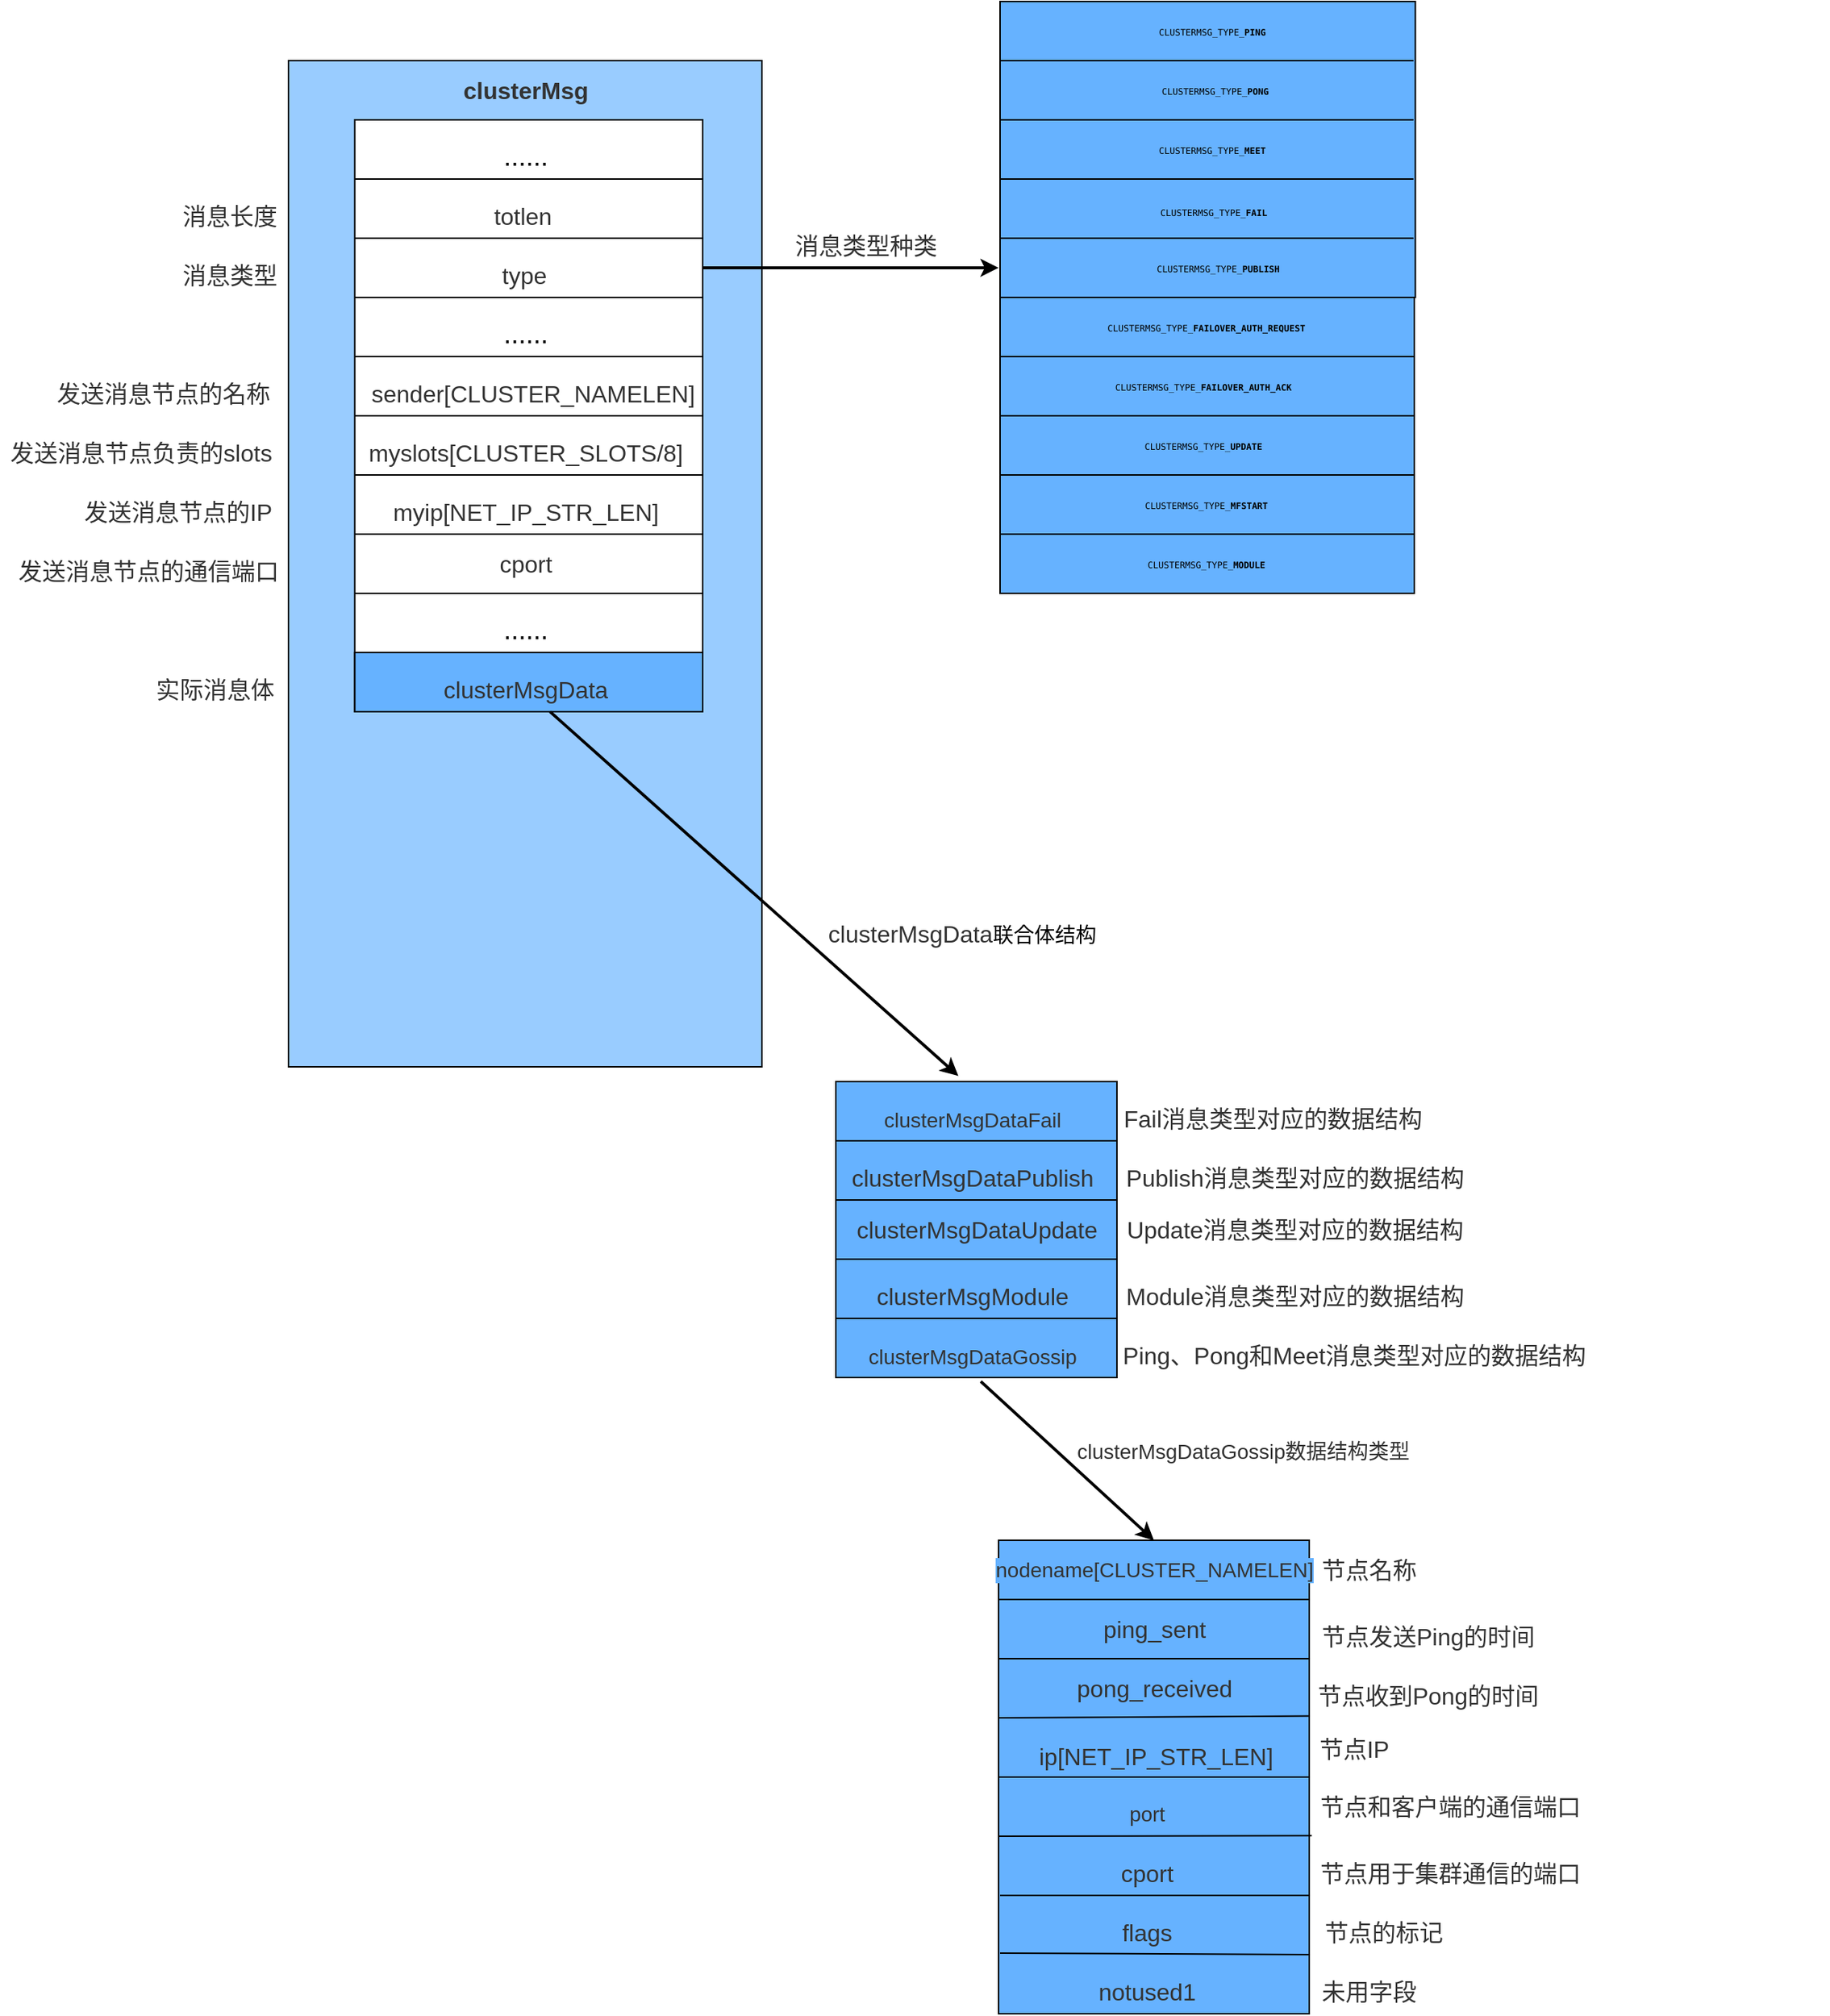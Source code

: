 <mxfile version="18.1.1" type="github">
  <diagram id="bmz4qM5Y3sQAAbuNU5tM" name="第 1 页">
    <mxGraphModel dx="1484" dy="907" grid="1" gridSize="10" guides="1" tooltips="1" connect="1" arrows="1" fold="1" page="1" pageScale="1" pageWidth="827" pageHeight="1169" math="0" shadow="0">
      <root>
        <mxCell id="0" />
        <mxCell id="1" parent="0" />
        <mxCell id="fH-QqKqAevxP8JKAihMR-78" value="" style="rounded=0;whiteSpace=wrap;html=1;labelBackgroundColor=#FFFFFF;fontSize=18;fontColor=none;fillColor=#66B2FF;" vertex="1" parent="1">
          <mxGeometry x="680" y="1040" width="210" height="320" as="geometry" />
        </mxCell>
        <mxCell id="fH-QqKqAevxP8JKAihMR-61" value="&lt;span style=&quot;color: rgb(51, 51, 51); font-family: &amp;quot;PingFang SC&amp;quot;, Avenir, Tahoma, Arial, &amp;quot;Lantinghei SC&amp;quot;, &amp;quot;Microsoft Yahei&amp;quot;, &amp;quot;Hiragino Sans GB&amp;quot;, &amp;quot;Microsoft Sans Serif&amp;quot;, &amp;quot;WenQuanYi Micro Hei&amp;quot;, Helvetica, sans-serif; font-size: 16px; text-align: start;&quot;&gt;消息长度&lt;/span&gt;" style="text;html=1;resizable=0;autosize=1;align=center;verticalAlign=middle;points=[];fillColor=none;strokeColor=none;rounded=0;labelBackgroundColor=#FFFFFF;fontSize=18;fontColor=none;" vertex="1" parent="1">
          <mxGeometry x="120" y="130" width="80" height="30" as="geometry" />
        </mxCell>
        <mxCell id="fH-QqKqAevxP8JKAihMR-62" value="&lt;span style=&quot;color: rgb(51, 51, 51); font-family: &amp;quot;PingFang SC&amp;quot;, Avenir, Tahoma, Arial, &amp;quot;Lantinghei SC&amp;quot;, &amp;quot;Microsoft Yahei&amp;quot;, &amp;quot;Hiragino Sans GB&amp;quot;, &amp;quot;Microsoft Sans Serif&amp;quot;, &amp;quot;WenQuanYi Micro Hei&amp;quot;, Helvetica, sans-serif; font-size: 16px; text-align: start;&quot;&gt;消息类型&lt;/span&gt;" style="text;html=1;resizable=0;autosize=1;align=center;verticalAlign=middle;points=[];fillColor=none;strokeColor=none;rounded=0;labelBackgroundColor=#FFFFFF;fontSize=18;fontColor=none;" vertex="1" parent="1">
          <mxGeometry x="120" y="170" width="80" height="30" as="geometry" />
        </mxCell>
        <mxCell id="fH-QqKqAevxP8JKAihMR-63" value="&lt;span style=&quot;color: rgb(51, 51, 51); font-family: &amp;quot;PingFang SC&amp;quot;, Avenir, Tahoma, Arial, &amp;quot;Lantinghei SC&amp;quot;, &amp;quot;Microsoft Yahei&amp;quot;, &amp;quot;Hiragino Sans GB&amp;quot;, &amp;quot;Microsoft Sans Serif&amp;quot;, &amp;quot;WenQuanYi Micro Hei&amp;quot;, Helvetica, sans-serif; font-size: 16px; text-align: start;&quot;&gt;发送消息节点的名称&lt;/span&gt;" style="text;html=1;resizable=0;autosize=1;align=center;verticalAlign=middle;points=[];fillColor=none;strokeColor=none;rounded=0;labelBackgroundColor=#FFFFFF;fontSize=18;fontColor=none;" vertex="1" parent="1">
          <mxGeometry x="35" y="250" width="160" height="30" as="geometry" />
        </mxCell>
        <mxCell id="fH-QqKqAevxP8JKAihMR-64" value="&lt;span style=&quot;color: rgb(51, 51, 51); font-family: &amp;quot;PingFang SC&amp;quot;, Avenir, Tahoma, Arial, &amp;quot;Lantinghei SC&amp;quot;, &amp;quot;Microsoft Yahei&amp;quot;, &amp;quot;Hiragino Sans GB&amp;quot;, &amp;quot;Microsoft Sans Serif&amp;quot;, &amp;quot;WenQuanYi Micro Hei&amp;quot;, Helvetica, sans-serif; font-size: 16px; text-align: start;&quot;&gt;发送消息节点负责的slots&lt;/span&gt;" style="text;html=1;resizable=0;autosize=1;align=center;verticalAlign=middle;points=[];fillColor=none;strokeColor=none;rounded=0;labelBackgroundColor=#FFFFFF;fontSize=18;fontColor=none;" vertex="1" parent="1">
          <mxGeometry x="5" y="290" width="190" height="30" as="geometry" />
        </mxCell>
        <mxCell id="fH-QqKqAevxP8JKAihMR-65" value="&lt;span style=&quot;color: rgb(51, 51, 51); font-family: &amp;quot;PingFang SC&amp;quot;, Avenir, Tahoma, Arial, &amp;quot;Lantinghei SC&amp;quot;, &amp;quot;Microsoft Yahei&amp;quot;, &amp;quot;Hiragino Sans GB&amp;quot;, &amp;quot;Microsoft Sans Serif&amp;quot;, &amp;quot;WenQuanYi Micro Hei&amp;quot;, Helvetica, sans-serif; font-size: 16px; text-align: start;&quot;&gt;发送消息节点的IP&lt;/span&gt;" style="text;html=1;resizable=0;autosize=1;align=center;verticalAlign=middle;points=[];fillColor=none;strokeColor=none;rounded=0;labelBackgroundColor=#FFFFFF;fontSize=18;fontColor=none;" vertex="1" parent="1">
          <mxGeometry x="55" y="330" width="140" height="30" as="geometry" />
        </mxCell>
        <mxCell id="fH-QqKqAevxP8JKAihMR-66" value="&lt;span style=&quot;color: rgb(51, 51, 51); font-family: &amp;quot;PingFang SC&amp;quot;, Avenir, Tahoma, Arial, &amp;quot;Lantinghei SC&amp;quot;, &amp;quot;Microsoft Yahei&amp;quot;, &amp;quot;Hiragino Sans GB&amp;quot;, &amp;quot;Microsoft Sans Serif&amp;quot;, &amp;quot;WenQuanYi Micro Hei&amp;quot;, Helvetica, sans-serif; font-size: 16px; text-align: start;&quot;&gt;发送消息节点的通信端口&lt;/span&gt;" style="text;html=1;resizable=0;autosize=1;align=center;verticalAlign=middle;points=[];fillColor=none;strokeColor=none;rounded=0;labelBackgroundColor=#FFFFFF;fontSize=18;fontColor=none;" vertex="1" parent="1">
          <mxGeometry x="10" y="370" width="190" height="30" as="geometry" />
        </mxCell>
        <mxCell id="fH-QqKqAevxP8JKAihMR-67" value="&lt;span style=&quot;color: rgb(51, 51, 51); font-family: &amp;quot;PingFang SC&amp;quot;, Avenir, Tahoma, Arial, &amp;quot;Lantinghei SC&amp;quot;, &amp;quot;Microsoft Yahei&amp;quot;, &amp;quot;Hiragino Sans GB&amp;quot;, &amp;quot;Microsoft Sans Serif&amp;quot;, &amp;quot;WenQuanYi Micro Hei&amp;quot;, Helvetica, sans-serif; font-size: 16px; text-align: start;&quot;&gt;实际消息体&lt;/span&gt;" style="text;html=1;resizable=0;autosize=1;align=center;verticalAlign=middle;points=[];fillColor=none;strokeColor=none;rounded=0;labelBackgroundColor=#FFFFFF;fontSize=18;fontColor=none;" vertex="1" parent="1">
          <mxGeometry x="100" y="450" width="100" height="30" as="geometry" />
        </mxCell>
        <mxCell id="fH-QqKqAevxP8JKAihMR-69" value="&lt;span style=&quot;color: rgb(51, 51, 51); font-family: &amp;quot;PingFang SC&amp;quot;, Avenir, Tahoma, Arial, &amp;quot;Lantinghei SC&amp;quot;, &amp;quot;Microsoft Yahei&amp;quot;, &amp;quot;Hiragino Sans GB&amp;quot;, &amp;quot;Microsoft Sans Serif&amp;quot;, &amp;quot;WenQuanYi Micro Hei&amp;quot;, Helvetica, sans-serif; font-size: 16px; text-align: start;&quot;&gt;Ping、Pong和Meet消息类型对应的数据结构&lt;/span&gt;" style="text;html=1;resizable=0;autosize=1;align=center;verticalAlign=middle;points=[];fillColor=none;strokeColor=none;rounded=0;labelBackgroundColor=#FFFFFF;fontSize=18;fontColor=none;" vertex="1" parent="1">
          <mxGeometry x="760" y="900" width="320" height="30" as="geometry" />
        </mxCell>
        <mxCell id="fH-QqKqAevxP8JKAihMR-70" value="&lt;span style=&quot;color: rgb(51, 51, 51); font-family: &amp;quot;PingFang SC&amp;quot;, Avenir, Tahoma, Arial, &amp;quot;Lantinghei SC&amp;quot;, &amp;quot;Microsoft Yahei&amp;quot;, &amp;quot;Hiragino Sans GB&amp;quot;, &amp;quot;Microsoft Sans Serif&amp;quot;, &amp;quot;WenQuanYi Micro Hei&amp;quot;, Helvetica, sans-serif; font-size: 16px; text-align: start;&quot;&gt;Fail消息类型对应的数据结构&lt;/span&gt;" style="text;html=1;resizable=0;autosize=1;align=center;verticalAlign=middle;points=[];fillColor=none;strokeColor=none;rounded=0;labelBackgroundColor=#FFFFFF;fontSize=18;fontColor=none;" vertex="1" parent="1">
          <mxGeometry x="760" y="740" width="210" height="30" as="geometry" />
        </mxCell>
        <mxCell id="fH-QqKqAevxP8JKAihMR-71" value="&lt;span style=&quot;color: rgb(51, 51, 51); font-family: &amp;quot;PingFang SC&amp;quot;, Avenir, Tahoma, Arial, &amp;quot;Lantinghei SC&amp;quot;, &amp;quot;Microsoft Yahei&amp;quot;, &amp;quot;Hiragino Sans GB&amp;quot;, &amp;quot;Microsoft Sans Serif&amp;quot;, &amp;quot;WenQuanYi Micro Hei&amp;quot;, Helvetica, sans-serif; font-size: 16px; text-align: start;&quot;&gt;Publish消息类型对应的数据结构&lt;/span&gt;" style="text;html=1;resizable=0;autosize=1;align=center;verticalAlign=middle;points=[];fillColor=none;strokeColor=none;rounded=0;labelBackgroundColor=#FFFFFF;fontSize=18;fontColor=none;" vertex="1" parent="1">
          <mxGeometry x="760" y="780" width="240" height="30" as="geometry" />
        </mxCell>
        <mxCell id="fH-QqKqAevxP8JKAihMR-72" value="&lt;span style=&quot;color: rgb(51, 51, 51); font-family: &amp;quot;PingFang SC&amp;quot;, Avenir, Tahoma, Arial, &amp;quot;Lantinghei SC&amp;quot;, &amp;quot;Microsoft Yahei&amp;quot;, &amp;quot;Hiragino Sans GB&amp;quot;, &amp;quot;Microsoft Sans Serif&amp;quot;, &amp;quot;WenQuanYi Micro Hei&amp;quot;, Helvetica, sans-serif; font-size: 16px; text-align: start;&quot;&gt;Update消息类型对应的数据结构&lt;/span&gt;" style="text;html=1;resizable=0;autosize=1;align=center;verticalAlign=middle;points=[];fillColor=none;strokeColor=none;rounded=0;labelBackgroundColor=#FFFFFF;fontSize=18;fontColor=none;" vertex="1" parent="1">
          <mxGeometry x="760" y="815" width="240" height="30" as="geometry" />
        </mxCell>
        <mxCell id="fH-QqKqAevxP8JKAihMR-73" value="&lt;span style=&quot;color: rgb(51, 51, 51); font-family: &amp;quot;PingFang SC&amp;quot;, Avenir, Tahoma, Arial, &amp;quot;Lantinghei SC&amp;quot;, &amp;quot;Microsoft Yahei&amp;quot;, &amp;quot;Hiragino Sans GB&amp;quot;, &amp;quot;Microsoft Sans Serif&amp;quot;, &amp;quot;WenQuanYi Micro Hei&amp;quot;, Helvetica, sans-serif; font-size: 16px; text-align: start;&quot;&gt;Module消息类型对应的数据结构&lt;/span&gt;" style="text;html=1;resizable=0;autosize=1;align=center;verticalAlign=middle;points=[];fillColor=none;strokeColor=none;rounded=0;labelBackgroundColor=#FFFFFF;fontSize=18;fontColor=none;" vertex="1" parent="1">
          <mxGeometry x="760" y="860" width="240" height="30" as="geometry" />
        </mxCell>
        <mxCell id="fH-QqKqAevxP8JKAihMR-18" value="" style="group" vertex="1" connectable="0" parent="1">
          <mxGeometry x="200" y="40" width="550" height="680" as="geometry" />
        </mxCell>
        <mxCell id="fH-QqKqAevxP8JKAihMR-1" value="" style="rounded=0;whiteSpace=wrap;html=1;fillColor=#99CCFF;" vertex="1" parent="fH-QqKqAevxP8JKAihMR-18">
          <mxGeometry width="320" height="680" as="geometry" />
        </mxCell>
        <mxCell id="fH-QqKqAevxP8JKAihMR-4" value="" style="rounded=0;whiteSpace=wrap;html=1;labelBackgroundColor=#99CCFF;fillColor=#FFFFFF;" vertex="1" parent="fH-QqKqAevxP8JKAihMR-18">
          <mxGeometry x="44.8" y="40" width="235.2" height="400" as="geometry" />
        </mxCell>
        <mxCell id="fH-QqKqAevxP8JKAihMR-7" value="" style="endArrow=none;html=1;rounded=0;exitX=0;exitY=0.25;exitDx=0;exitDy=0;" edge="1" parent="fH-QqKqAevxP8JKAihMR-18">
          <mxGeometry width="50" height="50" relative="1" as="geometry">
            <mxPoint x="44.8" y="120" as="sourcePoint" />
            <mxPoint x="280" y="120" as="targetPoint" />
          </mxGeometry>
        </mxCell>
        <mxCell id="fH-QqKqAevxP8JKAihMR-2" value="&lt;span style=&quot;color: rgb(51, 51, 51); font-family: &amp;quot;PingFang SC&amp;quot;, Avenir, Tahoma, Arial, &amp;quot;Lantinghei SC&amp;quot;, &amp;quot;Microsoft Yahei&amp;quot;, &amp;quot;Hiragino Sans GB&amp;quot;, &amp;quot;Microsoft Sans Serif&amp;quot;, &amp;quot;WenQuanYi Micro Hei&amp;quot;, Helvetica, sans-serif; font-size: 16px; text-align: start; background-color: rgb(153, 204, 255);&quot;&gt;&lt;b style=&quot;&quot;&gt;clusterMsg&lt;/b&gt;&lt;/span&gt;" style="text;html=1;resizable=0;autosize=1;align=center;verticalAlign=middle;points=[];fillColor=none;strokeColor=none;rounded=0;" vertex="1" parent="fH-QqKqAevxP8JKAihMR-18">
          <mxGeometry x="110" y="10" width="100" height="20" as="geometry" />
        </mxCell>
        <mxCell id="fH-QqKqAevxP8JKAihMR-36" value="" style="rounded=0;whiteSpace=wrap;html=1;labelBackgroundColor=#FFFFFF;fontSize=18;fontColor=none;fillColor=#66B2FF;" vertex="1" parent="fH-QqKqAevxP8JKAihMR-18">
          <mxGeometry x="44.8" y="400" width="235.2" height="40" as="geometry" />
        </mxCell>
        <mxCell id="fH-QqKqAevxP8JKAihMR-116" value="" style="group" vertex="1" connectable="0" parent="fH-QqKqAevxP8JKAihMR-18">
          <mxGeometry x="54.8" y="50" width="220" height="390" as="geometry" />
        </mxCell>
        <mxCell id="fH-QqKqAevxP8JKAihMR-16" value="&lt;span style=&quot;color: rgb(51, 51, 51); font-family: &amp;quot;PingFang SC&amp;quot;, Avenir, Tahoma, Arial, &amp;quot;Lantinghei SC&amp;quot;, &amp;quot;Microsoft Yahei&amp;quot;, &amp;quot;Hiragino Sans GB&amp;quot;, &amp;quot;Microsoft Sans Serif&amp;quot;, &amp;quot;WenQuanYi Micro Hei&amp;quot;, Helvetica, sans-serif; font-size: 16px; text-align: start;&quot;&gt;sender[CLUSTER_NAMELEN]&lt;/span&gt;" style="text;html=1;resizable=0;autosize=1;align=center;verticalAlign=middle;points=[];fillColor=none;strokeColor=none;rounded=0;labelBackgroundColor=#FFFFFF;fontSize=18;fontColor=none;" vertex="1" parent="fH-QqKqAevxP8JKAihMR-116">
          <mxGeometry y="160" width="220" height="30" as="geometry" />
        </mxCell>
        <mxCell id="fH-QqKqAevxP8JKAihMR-27" value="&lt;span style=&quot;color: rgb(51, 51, 51); font-family: &amp;quot;PingFang SC&amp;quot;, Avenir, Tahoma, Arial, &amp;quot;Lantinghei SC&amp;quot;, &amp;quot;Microsoft Yahei&amp;quot;, &amp;quot;Hiragino Sans GB&amp;quot;, &amp;quot;Microsoft Sans Serif&amp;quot;, &amp;quot;WenQuanYi Micro Hei&amp;quot;, Helvetica, sans-serif; font-size: 16px; text-align: start;&quot;&gt;cport&lt;/span&gt;" style="text;html=1;resizable=0;autosize=1;align=center;verticalAlign=middle;points=[];fillColor=none;strokeColor=none;rounded=0;labelBackgroundColor=#FFFFFF;fontSize=18;fontColor=none;" vertex="1" parent="fH-QqKqAevxP8JKAihMR-116">
          <mxGeometry x="80.2" y="275" width="50" height="30" as="geometry" />
        </mxCell>
        <mxCell id="fH-QqKqAevxP8JKAihMR-13" value="......" style="text;html=1;resizable=0;autosize=1;align=center;verticalAlign=middle;points=[];fillColor=none;strokeColor=none;rounded=0;labelBackgroundColor=#FFFFFF;fontSize=18;fontColor=none;" vertex="1" parent="fH-QqKqAevxP8JKAihMR-116">
          <mxGeometry x="80.2" width="50" height="30" as="geometry" />
        </mxCell>
        <mxCell id="fH-QqKqAevxP8JKAihMR-26" value="&lt;span style=&quot;color: rgb(51, 51, 51); font-family: &amp;quot;PingFang SC&amp;quot;, Avenir, Tahoma, Arial, &amp;quot;Lantinghei SC&amp;quot;, &amp;quot;Microsoft Yahei&amp;quot;, &amp;quot;Hiragino Sans GB&amp;quot;, &amp;quot;Microsoft Sans Serif&amp;quot;, &amp;quot;WenQuanYi Micro Hei&amp;quot;, Helvetica, sans-serif; font-size: 16px; text-align: start;&quot;&gt;myip[NET_IP_STR_LEN]&lt;/span&gt;" style="text;html=1;resizable=0;autosize=1;align=center;verticalAlign=middle;points=[];fillColor=none;strokeColor=none;rounded=0;labelBackgroundColor=#FFFFFF;fontSize=18;fontColor=none;" vertex="1" parent="fH-QqKqAevxP8JKAihMR-116">
          <mxGeometry x="10.2" y="240" width="190" height="30" as="geometry" />
        </mxCell>
        <mxCell id="fH-QqKqAevxP8JKAihMR-37" value="&lt;span style=&quot;color: rgb(51, 51, 51); font-family: &amp;quot;PingFang SC&amp;quot;, Avenir, Tahoma, Arial, &amp;quot;Lantinghei SC&amp;quot;, &amp;quot;Microsoft Yahei&amp;quot;, &amp;quot;Hiragino Sans GB&amp;quot;, &amp;quot;Microsoft Sans Serif&amp;quot;, &amp;quot;WenQuanYi Micro Hei&amp;quot;, Helvetica, sans-serif; font-size: 16px; text-align: start;&quot;&gt;clusterMsgData&lt;/span&gt;" style="text;html=1;resizable=0;autosize=1;align=center;verticalAlign=middle;points=[];fillColor=none;strokeColor=none;rounded=0;labelBackgroundColor=#66B2FF;fontSize=18;fontColor=none;" vertex="1" parent="fH-QqKqAevxP8JKAihMR-116">
          <mxGeometry x="45.2" y="360" width="120" height="30" as="geometry" />
        </mxCell>
        <mxCell id="fH-QqKqAevxP8JKAihMR-121" value="&lt;span style=&quot;color: rgb(51, 51, 51); font-family: &amp;quot;PingFang SC&amp;quot;, Avenir, Tahoma, Arial, &amp;quot;Lantinghei SC&amp;quot;, &amp;quot;Microsoft Yahei&amp;quot;, &amp;quot;Hiragino Sans GB&amp;quot;, &amp;quot;Microsoft Sans Serif&amp;quot;, &amp;quot;WenQuanYi Micro Hei&amp;quot;, Helvetica, sans-serif; font-size: 16px; text-align: start;&quot;&gt;clusterMsgData&lt;/span&gt;联合体结构" style="text;html=1;resizable=0;autosize=1;align=center;verticalAlign=middle;points=[];fillColor=none;strokeColor=none;rounded=0;labelBackgroundColor=#FFFFFF;fontSize=14;fontColor=none;" vertex="1" parent="fH-QqKqAevxP8JKAihMR-18">
          <mxGeometry x="360" y="580" width="190" height="20" as="geometry" />
        </mxCell>
        <mxCell id="fH-QqKqAevxP8JKAihMR-153" value="" style="endArrow=classic;html=1;rounded=0;fontFamily=Helvetica;fontSize=6;fontColor=#000000;strokeWidth=2;exitX=1;exitY=0.25;exitDx=0;exitDy=0;" edge="1" parent="fH-QqKqAevxP8JKAihMR-18" source="fH-QqKqAevxP8JKAihMR-4">
          <mxGeometry width="50" height="50" relative="1" as="geometry">
            <mxPoint x="340" y="170" as="sourcePoint" />
            <mxPoint x="480" y="140" as="targetPoint" />
          </mxGeometry>
        </mxCell>
        <mxCell id="fH-QqKqAevxP8JKAihMR-154" value="&lt;span style=&quot;color: rgb(51, 51, 51); font-family: &amp;quot;PingFang SC&amp;quot;, Avenir, Tahoma, Arial, &amp;quot;Lantinghei SC&amp;quot;, &amp;quot;Microsoft Yahei&amp;quot;, &amp;quot;Hiragino Sans GB&amp;quot;, &amp;quot;Microsoft Sans Serif&amp;quot;, &amp;quot;WenQuanYi Micro Hei&amp;quot;, Helvetica, sans-serif; font-size: 16px; text-align: start;&quot;&gt;消息类型种类&lt;/span&gt;" style="text;html=1;resizable=0;autosize=1;align=center;verticalAlign=middle;points=[];fillColor=none;strokeColor=none;rounded=0;labelBackgroundColor=#FFFFFF;fontSize=18;fontColor=none;" vertex="1" parent="fH-QqKqAevxP8JKAihMR-18">
          <mxGeometry x="335" y="110" width="110" height="30" as="geometry" />
        </mxCell>
        <mxCell id="fH-QqKqAevxP8JKAihMR-14" value="&lt;span style=&quot;color: rgb(51, 51, 51); font-family: &amp;quot;PingFang SC&amp;quot;, Avenir, Tahoma, Arial, &amp;quot;Lantinghei SC&amp;quot;, &amp;quot;Microsoft Yahei&amp;quot;, &amp;quot;Hiragino Sans GB&amp;quot;, &amp;quot;Microsoft Sans Serif&amp;quot;, &amp;quot;WenQuanYi Micro Hei&amp;quot;, Helvetica, sans-serif; font-size: 16px; text-align: start;&quot;&gt;totlen&lt;/span&gt;" style="text;html=1;resizable=0;autosize=1;align=center;verticalAlign=middle;points=[];fillColor=none;strokeColor=none;rounded=0;labelBackgroundColor=#FFFFFF;fontSize=18;fontColor=none;" vertex="1" parent="1">
          <mxGeometry x="328.4" y="130" width="60" height="30" as="geometry" />
        </mxCell>
        <mxCell id="fH-QqKqAevxP8JKAihMR-15" value="&lt;span style=&quot;color: rgb(51, 51, 51); font-family: &amp;quot;PingFang SC&amp;quot;, Avenir, Tahoma, Arial, &amp;quot;Lantinghei SC&amp;quot;, &amp;quot;Microsoft Yahei&amp;quot;, &amp;quot;Hiragino Sans GB&amp;quot;, &amp;quot;Microsoft Sans Serif&amp;quot;, &amp;quot;WenQuanYi Micro Hei&amp;quot;, Helvetica, sans-serif; font-size: 16px; text-align: start;&quot;&gt;type&lt;/span&gt;" style="text;html=1;resizable=0;autosize=1;align=center;verticalAlign=middle;points=[];fillColor=none;strokeColor=none;rounded=0;labelBackgroundColor=#FFFFFF;fontSize=18;fontColor=none;" vertex="1" parent="1">
          <mxGeometry x="334" y="170" width="50" height="30" as="geometry" />
        </mxCell>
        <mxCell id="fH-QqKqAevxP8JKAihMR-19" value="" style="endArrow=none;html=1;rounded=0;exitX=0;exitY=0.25;exitDx=0;exitDy=0;" edge="1" parent="1">
          <mxGeometry width="50" height="50" relative="1" as="geometry">
            <mxPoint x="244.8" y="120" as="sourcePoint" />
            <mxPoint x="480" y="120" as="targetPoint" />
          </mxGeometry>
        </mxCell>
        <mxCell id="fH-QqKqAevxP8JKAihMR-20" value="" style="endArrow=none;html=1;rounded=0;exitX=0;exitY=0.25;exitDx=0;exitDy=0;" edge="1" parent="1">
          <mxGeometry width="50" height="50" relative="1" as="geometry">
            <mxPoint x="244.8" y="240" as="sourcePoint" />
            <mxPoint x="480" y="240" as="targetPoint" />
          </mxGeometry>
        </mxCell>
        <mxCell id="fH-QqKqAevxP8JKAihMR-21" value="" style="endArrow=none;html=1;rounded=0;exitX=0;exitY=0.25;exitDx=0;exitDy=0;" edge="1" parent="1">
          <mxGeometry width="50" height="50" relative="1" as="geometry">
            <mxPoint x="244.8" y="280" as="sourcePoint" />
            <mxPoint x="480" y="280" as="targetPoint" />
          </mxGeometry>
        </mxCell>
        <mxCell id="fH-QqKqAevxP8JKAihMR-22" value="" style="endArrow=none;html=1;rounded=0;exitX=0;exitY=0.25;exitDx=0;exitDy=0;" edge="1" parent="1">
          <mxGeometry width="50" height="50" relative="1" as="geometry">
            <mxPoint x="244.8" y="320" as="sourcePoint" />
            <mxPoint x="480" y="320" as="targetPoint" />
          </mxGeometry>
        </mxCell>
        <mxCell id="fH-QqKqAevxP8JKAihMR-23" value="&lt;span style=&quot;color: rgb(51, 51, 51); font-family: &amp;quot;PingFang SC&amp;quot;, Avenir, Tahoma, Arial, &amp;quot;Lantinghei SC&amp;quot;, &amp;quot;Microsoft Yahei&amp;quot;, &amp;quot;Hiragino Sans GB&amp;quot;, &amp;quot;Microsoft Sans Serif&amp;quot;, &amp;quot;WenQuanYi Micro Hei&amp;quot;, Helvetica, sans-serif; font-size: 16px; text-align: start;&quot;&gt;myslots[CLUSTER_SLOTS/8]&lt;/span&gt;" style="text;html=1;resizable=0;autosize=1;align=center;verticalAlign=middle;points=[];fillColor=none;strokeColor=none;rounded=0;labelBackgroundColor=#FFFFFF;fontSize=18;fontColor=none;" vertex="1" parent="1">
          <mxGeometry x="250" y="290" width="220" height="30" as="geometry" />
        </mxCell>
        <mxCell id="fH-QqKqAevxP8JKAihMR-24" value="" style="endArrow=none;html=1;rounded=0;exitX=0;exitY=0.25;exitDx=0;exitDy=0;" edge="1" parent="1">
          <mxGeometry width="50" height="50" relative="1" as="geometry">
            <mxPoint x="244.8" y="360" as="sourcePoint" />
            <mxPoint x="480" y="360" as="targetPoint" />
          </mxGeometry>
        </mxCell>
        <mxCell id="fH-QqKqAevxP8JKAihMR-25" value="" style="endArrow=none;html=1;rounded=0;exitX=0;exitY=0.25;exitDx=0;exitDy=0;" edge="1" parent="1">
          <mxGeometry width="50" height="50" relative="1" as="geometry">
            <mxPoint x="244.8" y="400" as="sourcePoint" />
            <mxPoint x="480" y="400" as="targetPoint" />
          </mxGeometry>
        </mxCell>
        <mxCell id="fH-QqKqAevxP8JKAihMR-28" value="" style="endArrow=none;html=1;rounded=0;exitX=0;exitY=0.25;exitDx=0;exitDy=0;" edge="1" parent="1">
          <mxGeometry width="50" height="50" relative="1" as="geometry">
            <mxPoint x="244.8" y="440" as="sourcePoint" />
            <mxPoint x="480" y="440" as="targetPoint" />
          </mxGeometry>
        </mxCell>
        <mxCell id="fH-QqKqAevxP8JKAihMR-29" value="......" style="text;html=1;resizable=0;autosize=1;align=center;verticalAlign=middle;points=[];fillColor=none;strokeColor=none;rounded=0;labelBackgroundColor=#FFFFFF;fontSize=18;fontColor=none;" vertex="1" parent="1">
          <mxGeometry x="335" y="410" width="50" height="30" as="geometry" />
        </mxCell>
        <mxCell id="fH-QqKqAevxP8JKAihMR-33" value="" style="endArrow=none;html=1;rounded=0;exitX=0;exitY=0.25;exitDx=0;exitDy=0;" edge="1" parent="1">
          <mxGeometry width="50" height="50" relative="1" as="geometry">
            <mxPoint x="244.8" y="200" as="sourcePoint" />
            <mxPoint x="480" y="200" as="targetPoint" />
          </mxGeometry>
        </mxCell>
        <mxCell id="fH-QqKqAevxP8JKAihMR-35" value="......" style="text;html=1;resizable=0;autosize=1;align=center;verticalAlign=middle;points=[];fillColor=none;strokeColor=none;rounded=0;labelBackgroundColor=#FFFFFF;fontSize=18;fontColor=none;" vertex="1" parent="1">
          <mxGeometry x="335" y="210" width="50" height="30" as="geometry" />
        </mxCell>
        <mxCell id="fH-QqKqAevxP8JKAihMR-53" value="" style="endArrow=none;html=1;rounded=0;exitX=0;exitY=0.25;exitDx=0;exitDy=0;" edge="1" parent="1">
          <mxGeometry width="50" height="50" relative="1" as="geometry">
            <mxPoint x="244.8" y="480" as="sourcePoint" />
            <mxPoint x="480" y="480" as="targetPoint" />
          </mxGeometry>
        </mxCell>
        <mxCell id="fH-QqKqAevxP8JKAihMR-79" value="" style="endArrow=none;html=1;rounded=0;entryX=1;entryY=0.371;entryDx=0;entryDy=0;entryPerimeter=0;" edge="1" parent="1" target="fH-QqKqAevxP8JKAihMR-78">
          <mxGeometry width="50" height="50" relative="1" as="geometry">
            <mxPoint x="680" y="1160" as="sourcePoint" />
            <mxPoint x="850" y="1160" as="targetPoint" />
          </mxGeometry>
        </mxCell>
        <mxCell id="fH-QqKqAevxP8JKAihMR-80" value="" style="endArrow=none;html=1;rounded=0;entryX=1;entryY=0.25;entryDx=0;entryDy=0;" edge="1" parent="1" target="fH-QqKqAevxP8JKAihMR-78">
          <mxGeometry width="50" height="50" relative="1" as="geometry">
            <mxPoint x="680" y="1120" as="sourcePoint" />
            <mxPoint x="850" y="1120" as="targetPoint" />
          </mxGeometry>
        </mxCell>
        <mxCell id="fH-QqKqAevxP8JKAihMR-81" value="" style="endArrow=none;html=1;rounded=0;" edge="1" parent="1">
          <mxGeometry width="50" height="50" relative="1" as="geometry">
            <mxPoint x="680" y="1080" as="sourcePoint" />
            <mxPoint x="890" y="1080" as="targetPoint" />
          </mxGeometry>
        </mxCell>
        <mxCell id="fH-QqKqAevxP8JKAihMR-82" value="" style="endArrow=none;html=1;rounded=0;entryX=1;entryY=0.5;entryDx=0;entryDy=0;" edge="1" parent="1" target="fH-QqKqAevxP8JKAihMR-78">
          <mxGeometry width="50" height="50" relative="1" as="geometry">
            <mxPoint x="680" y="1200" as="sourcePoint" />
            <mxPoint x="850" y="1200" as="targetPoint" />
          </mxGeometry>
        </mxCell>
        <mxCell id="fH-QqKqAevxP8JKAihMR-83" value="" style="endArrow=none;html=1;rounded=0;entryX=1.008;entryY=0.624;entryDx=0;entryDy=0;entryPerimeter=0;" edge="1" parent="1" target="fH-QqKqAevxP8JKAihMR-78">
          <mxGeometry width="50" height="50" relative="1" as="geometry">
            <mxPoint x="680" y="1240" as="sourcePoint" />
            <mxPoint x="850" y="1240" as="targetPoint" />
          </mxGeometry>
        </mxCell>
        <mxCell id="fH-QqKqAevxP8JKAihMR-84" value="" style="endArrow=none;html=1;rounded=0;entryX=1;entryY=0.75;entryDx=0;entryDy=0;" edge="1" parent="1" target="fH-QqKqAevxP8JKAihMR-78">
          <mxGeometry width="50" height="50" relative="1" as="geometry">
            <mxPoint x="681" y="1280" as="sourcePoint" />
            <mxPoint x="851" y="1280" as="targetPoint" />
          </mxGeometry>
        </mxCell>
        <mxCell id="fH-QqKqAevxP8JKAihMR-85" value="" style="endArrow=none;html=1;rounded=0;" edge="1" parent="1">
          <mxGeometry width="50" height="50" relative="1" as="geometry">
            <mxPoint x="681" y="1319" as="sourcePoint" />
            <mxPoint x="890" y="1320" as="targetPoint" />
          </mxGeometry>
        </mxCell>
        <mxCell id="fH-QqKqAevxP8JKAihMR-98" value="&lt;span style=&quot;color: rgb(51, 51, 51); font-family: &amp;quot;PingFang SC&amp;quot;, Avenir, Tahoma, Arial, &amp;quot;Lantinghei SC&amp;quot;, &amp;quot;Microsoft Yahei&amp;quot;, &amp;quot;Hiragino Sans GB&amp;quot;, &amp;quot;Microsoft Sans Serif&amp;quot;, &amp;quot;WenQuanYi Micro Hei&amp;quot;, Helvetica, sans-serif; text-align: start;&quot;&gt;nodename[CLUSTER_NAMELEN]&lt;/span&gt;" style="text;html=1;resizable=0;autosize=1;align=center;verticalAlign=middle;points=[];fillColor=none;strokeColor=none;rounded=0;labelBackgroundColor=#66B2FF;fontSize=14;fontColor=none;" vertex="1" parent="1">
          <mxGeometry x="675" y="1050" width="220" height="20" as="geometry" />
        </mxCell>
        <mxCell id="fH-QqKqAevxP8JKAihMR-99" value="&lt;span style=&quot;color: rgb(51, 51, 51); font-family: &amp;quot;PingFang SC&amp;quot;, Avenir, Tahoma, Arial, &amp;quot;Lantinghei SC&amp;quot;, &amp;quot;Microsoft Yahei&amp;quot;, &amp;quot;Hiragino Sans GB&amp;quot;, &amp;quot;Microsoft Sans Serif&amp;quot;, &amp;quot;WenQuanYi Micro Hei&amp;quot;, Helvetica, sans-serif; font-size: 16px; text-align: start;&quot;&gt;notused1&lt;/span&gt;" style="text;html=1;resizable=0;autosize=1;align=center;verticalAlign=middle;points=[];fillColor=none;strokeColor=none;rounded=0;labelBackgroundColor=#66B2FF;fontSize=14;fontColor=none;" vertex="1" parent="1">
          <mxGeometry x="740" y="1335" width="80" height="20" as="geometry" />
        </mxCell>
        <mxCell id="fH-QqKqAevxP8JKAihMR-100" value="&lt;span style=&quot;color: rgb(51, 51, 51); font-family: &amp;quot;PingFang SC&amp;quot;, Avenir, Tahoma, Arial, &amp;quot;Lantinghei SC&amp;quot;, &amp;quot;Microsoft Yahei&amp;quot;, &amp;quot;Hiragino Sans GB&amp;quot;, &amp;quot;Microsoft Sans Serif&amp;quot;, &amp;quot;WenQuanYi Micro Hei&amp;quot;, Helvetica, sans-serif; font-size: 16px; text-align: start;&quot;&gt;flags&lt;/span&gt;" style="text;html=1;resizable=0;autosize=1;align=center;verticalAlign=middle;points=[];fillColor=none;strokeColor=none;rounded=0;labelBackgroundColor=#66B2FF;fontSize=14;fontColor=none;" vertex="1" parent="1">
          <mxGeometry x="755" y="1295" width="50" height="20" as="geometry" />
        </mxCell>
        <mxCell id="fH-QqKqAevxP8JKAihMR-101" value="&lt;span style=&quot;color: rgb(51, 51, 51); font-family: &amp;quot;PingFang SC&amp;quot;, Avenir, Tahoma, Arial, &amp;quot;Lantinghei SC&amp;quot;, &amp;quot;Microsoft Yahei&amp;quot;, &amp;quot;Hiragino Sans GB&amp;quot;, &amp;quot;Microsoft Sans Serif&amp;quot;, &amp;quot;WenQuanYi Micro Hei&amp;quot;, Helvetica, sans-serif; font-size: 16px; text-align: start;&quot;&gt;cport&lt;/span&gt;" style="text;html=1;resizable=0;autosize=1;align=center;verticalAlign=middle;points=[];fillColor=none;strokeColor=none;rounded=0;labelBackgroundColor=#66B2FF;fontSize=14;fontColor=none;" vertex="1" parent="1">
          <mxGeometry x="755" y="1255" width="50" height="20" as="geometry" />
        </mxCell>
        <mxCell id="fH-QqKqAevxP8JKAihMR-102" value="&lt;span style=&quot;color: rgb(51, 51, 51); font-family: &amp;quot;PingFang SC&amp;quot;, Avenir, Tahoma, Arial, &amp;quot;Lantinghei SC&amp;quot;, &amp;quot;Microsoft Yahei&amp;quot;, &amp;quot;Hiragino Sans GB&amp;quot;, &amp;quot;Microsoft Sans Serif&amp;quot;, &amp;quot;WenQuanYi Micro Hei&amp;quot;, Helvetica, sans-serif; text-align: start;&quot;&gt;port&lt;/span&gt;" style="text;html=1;resizable=0;autosize=1;align=center;verticalAlign=middle;points=[];fillColor=none;strokeColor=none;rounded=0;labelBackgroundColor=#66B2FF;fontSize=14;fontColor=none;" vertex="1" parent="1">
          <mxGeometry x="760" y="1215" width="40" height="20" as="geometry" />
        </mxCell>
        <mxCell id="fH-QqKqAevxP8JKAihMR-103" value="&lt;span style=&quot;color: rgb(51, 51, 51); font-family: &amp;quot;PingFang SC&amp;quot;, Avenir, Tahoma, Arial, &amp;quot;Lantinghei SC&amp;quot;, &amp;quot;Microsoft Yahei&amp;quot;, &amp;quot;Hiragino Sans GB&amp;quot;, &amp;quot;Microsoft Sans Serif&amp;quot;, &amp;quot;WenQuanYi Micro Hei&amp;quot;, Helvetica, sans-serif; font-size: 16px; text-align: start;&quot;&gt;ip[NET_IP_STR_LEN]&lt;/span&gt;" style="text;html=1;resizable=0;autosize=1;align=center;verticalAlign=middle;points=[];fillColor=none;strokeColor=none;rounded=0;labelBackgroundColor=#66B2FF;fontSize=14;fontColor=none;" vertex="1" parent="1">
          <mxGeometry x="701" y="1176" width="170" height="20" as="geometry" />
        </mxCell>
        <mxCell id="fH-QqKqAevxP8JKAihMR-104" value="&lt;span style=&quot;color: rgb(51, 51, 51); font-family: &amp;quot;PingFang SC&amp;quot;, Avenir, Tahoma, Arial, &amp;quot;Lantinghei SC&amp;quot;, &amp;quot;Microsoft Yahei&amp;quot;, &amp;quot;Hiragino Sans GB&amp;quot;, &amp;quot;Microsoft Sans Serif&amp;quot;, &amp;quot;WenQuanYi Micro Hei&amp;quot;, Helvetica, sans-serif; font-size: 16px; text-align: start;&quot;&gt;pong_received&lt;/span&gt;" style="text;html=1;resizable=0;autosize=1;align=center;verticalAlign=middle;points=[];fillColor=none;strokeColor=none;rounded=0;labelBackgroundColor=#66B2FF;fontSize=14;fontColor=none;" vertex="1" parent="1">
          <mxGeometry x="725" y="1130" width="120" height="20" as="geometry" />
        </mxCell>
        <mxCell id="fH-QqKqAevxP8JKAihMR-105" value="&lt;span style=&quot;color: rgb(51, 51, 51); font-family: &amp;quot;PingFang SC&amp;quot;, Avenir, Tahoma, Arial, &amp;quot;Lantinghei SC&amp;quot;, &amp;quot;Microsoft Yahei&amp;quot;, &amp;quot;Hiragino Sans GB&amp;quot;, &amp;quot;Microsoft Sans Serif&amp;quot;, &amp;quot;WenQuanYi Micro Hei&amp;quot;, Helvetica, sans-serif; font-size: 16px; text-align: start;&quot;&gt;ping_sent&lt;/span&gt;" style="text;html=1;resizable=0;autosize=1;align=center;verticalAlign=middle;points=[];fillColor=none;strokeColor=none;rounded=0;labelBackgroundColor=#66B2FF;fontSize=14;fontColor=none;" vertex="1" parent="1">
          <mxGeometry x="745" y="1090" width="80" height="20" as="geometry" />
        </mxCell>
        <mxCell id="fH-QqKqAevxP8JKAihMR-107" value="&lt;span style=&quot;color: rgb(51, 51, 51); font-family: &amp;quot;PingFang SC&amp;quot;, Avenir, Tahoma, Arial, &amp;quot;Lantinghei SC&amp;quot;, &amp;quot;Microsoft Yahei&amp;quot;, &amp;quot;Hiragino Sans GB&amp;quot;, &amp;quot;Microsoft Sans Serif&amp;quot;, &amp;quot;WenQuanYi Micro Hei&amp;quot;, Helvetica, sans-serif; font-size: 16px; text-align: start;&quot;&gt;节点名称&lt;/span&gt;" style="text;html=1;resizable=0;autosize=1;align=center;verticalAlign=middle;points=[];fillColor=none;strokeColor=none;rounded=0;labelBackgroundColor=#FFFFFF;fontSize=18;fontColor=none;" vertex="1" parent="1">
          <mxGeometry x="890" y="1045" width="80" height="30" as="geometry" />
        </mxCell>
        <mxCell id="fH-QqKqAevxP8JKAihMR-108" value="&lt;span style=&quot;color: rgb(51, 51, 51); font-family: &amp;quot;PingFang SC&amp;quot;, Avenir, Tahoma, Arial, &amp;quot;Lantinghei SC&amp;quot;, &amp;quot;Microsoft Yahei&amp;quot;, &amp;quot;Hiragino Sans GB&amp;quot;, &amp;quot;Microsoft Sans Serif&amp;quot;, &amp;quot;WenQuanYi Micro Hei&amp;quot;, Helvetica, sans-serif; font-size: 16px; text-align: start;&quot;&gt;节点发送Ping的时间&lt;/span&gt;" style="text;html=1;resizable=0;autosize=1;align=center;verticalAlign=middle;points=[];fillColor=none;strokeColor=none;rounded=0;labelBackgroundColor=#FFFFFF;fontSize=18;fontColor=none;" vertex="1" parent="1">
          <mxGeometry x="890" y="1090" width="160" height="30" as="geometry" />
        </mxCell>
        <mxCell id="fH-QqKqAevxP8JKAihMR-109" value="&lt;span style=&quot;color: rgb(51, 51, 51); font-family: &amp;quot;PingFang SC&amp;quot;, Avenir, Tahoma, Arial, &amp;quot;Lantinghei SC&amp;quot;, &amp;quot;Microsoft Yahei&amp;quot;, &amp;quot;Hiragino Sans GB&amp;quot;, &amp;quot;Microsoft Sans Serif&amp;quot;, &amp;quot;WenQuanYi Micro Hei&amp;quot;, Helvetica, sans-serif; font-size: 16px; text-align: start;&quot;&gt;节点收到Pong的时间&lt;/span&gt;" style="text;html=1;resizable=0;autosize=1;align=center;verticalAlign=middle;points=[];fillColor=none;strokeColor=none;rounded=0;labelBackgroundColor=#FFFFFF;fontSize=18;fontColor=none;" vertex="1" parent="1">
          <mxGeometry x="890" y="1130" width="160" height="30" as="geometry" />
        </mxCell>
        <mxCell id="fH-QqKqAevxP8JKAihMR-110" value="&lt;span style=&quot;color: rgb(51, 51, 51); font-family: &amp;quot;PingFang SC&amp;quot;, Avenir, Tahoma, Arial, &amp;quot;Lantinghei SC&amp;quot;, &amp;quot;Microsoft Yahei&amp;quot;, &amp;quot;Hiragino Sans GB&amp;quot;, &amp;quot;Microsoft Sans Serif&amp;quot;, &amp;quot;WenQuanYi Micro Hei&amp;quot;, Helvetica, sans-serif; font-size: 16px; text-align: start;&quot;&gt;节点IP&lt;/span&gt;" style="text;html=1;resizable=0;autosize=1;align=center;verticalAlign=middle;points=[];fillColor=none;strokeColor=none;rounded=0;labelBackgroundColor=#FFFFFF;fontSize=18;fontColor=none;" vertex="1" parent="1">
          <mxGeometry x="890" y="1166" width="60" height="30" as="geometry" />
        </mxCell>
        <mxCell id="fH-QqKqAevxP8JKAihMR-111" value="&lt;span style=&quot;color: rgb(51, 51, 51); font-family: &amp;quot;PingFang SC&amp;quot;, Avenir, Tahoma, Arial, &amp;quot;Lantinghei SC&amp;quot;, &amp;quot;Microsoft Yahei&amp;quot;, &amp;quot;Hiragino Sans GB&amp;quot;, &amp;quot;Microsoft Sans Serif&amp;quot;, &amp;quot;WenQuanYi Micro Hei&amp;quot;, Helvetica, sans-serif; font-size: 16px; text-align: start;&quot;&gt;节点和客户端的通信端口&lt;/span&gt;" style="text;html=1;resizable=0;autosize=1;align=center;verticalAlign=middle;points=[];fillColor=none;strokeColor=none;rounded=0;labelBackgroundColor=#FFFFFF;fontSize=18;fontColor=none;" vertex="1" parent="1">
          <mxGeometry x="890" y="1205" width="190" height="30" as="geometry" />
        </mxCell>
        <mxCell id="fH-QqKqAevxP8JKAihMR-112" value="&lt;span style=&quot;color: rgb(51, 51, 51); font-family: &amp;quot;PingFang SC&amp;quot;, Avenir, Tahoma, Arial, &amp;quot;Lantinghei SC&amp;quot;, &amp;quot;Microsoft Yahei&amp;quot;, &amp;quot;Hiragino Sans GB&amp;quot;, &amp;quot;Microsoft Sans Serif&amp;quot;, &amp;quot;WenQuanYi Micro Hei&amp;quot;, Helvetica, sans-serif; font-size: 16px; text-align: start;&quot;&gt;节点用于集群通信的端口&lt;/span&gt;" style="text;html=1;resizable=0;autosize=1;align=center;verticalAlign=middle;points=[];fillColor=none;strokeColor=none;rounded=0;labelBackgroundColor=#FFFFFF;fontSize=18;fontColor=none;" vertex="1" parent="1">
          <mxGeometry x="890" y="1250" width="190" height="30" as="geometry" />
        </mxCell>
        <mxCell id="fH-QqKqAevxP8JKAihMR-113" value="&lt;span style=&quot;color: rgb(51, 51, 51); font-family: &amp;quot;PingFang SC&amp;quot;, Avenir, Tahoma, Arial, &amp;quot;Lantinghei SC&amp;quot;, &amp;quot;Microsoft Yahei&amp;quot;, &amp;quot;Hiragino Sans GB&amp;quot;, &amp;quot;Microsoft Sans Serif&amp;quot;, &amp;quot;WenQuanYi Micro Hei&amp;quot;, Helvetica, sans-serif; font-size: 16px; text-align: start;&quot;&gt;节点的标记&lt;/span&gt;" style="text;html=1;resizable=0;autosize=1;align=center;verticalAlign=middle;points=[];fillColor=none;strokeColor=none;rounded=0;labelBackgroundColor=#FFFFFF;fontSize=18;fontColor=none;" vertex="1" parent="1">
          <mxGeometry x="890" y="1290" width="100" height="30" as="geometry" />
        </mxCell>
        <mxCell id="fH-QqKqAevxP8JKAihMR-114" value="&lt;span style=&quot;color: rgb(51, 51, 51); font-family: &amp;quot;PingFang SC&amp;quot;, Avenir, Tahoma, Arial, &amp;quot;Lantinghei SC&amp;quot;, &amp;quot;Microsoft Yahei&amp;quot;, &amp;quot;Hiragino Sans GB&amp;quot;, &amp;quot;Microsoft Sans Serif&amp;quot;, &amp;quot;WenQuanYi Micro Hei&amp;quot;, Helvetica, sans-serif; font-size: 16px; text-align: start;&quot;&gt;未用字段&lt;/span&gt;" style="text;html=1;resizable=0;autosize=1;align=center;verticalAlign=middle;points=[];fillColor=none;strokeColor=none;rounded=0;labelBackgroundColor=#FFFFFF;fontSize=18;fontColor=none;" vertex="1" parent="1">
          <mxGeometry x="890" y="1330" width="80" height="30" as="geometry" />
        </mxCell>
        <mxCell id="fH-QqKqAevxP8JKAihMR-47" value="" style="group" vertex="1" connectable="0" parent="1">
          <mxGeometry x="570" y="730" width="190" height="200" as="geometry" />
        </mxCell>
        <mxCell id="fH-QqKqAevxP8JKAihMR-38" value="" style="rounded=0;whiteSpace=wrap;html=1;labelBackgroundColor=#66B2FF;fontSize=18;fontColor=none;fillColor=#66B2FF;" vertex="1" parent="fH-QqKqAevxP8JKAihMR-47">
          <mxGeometry width="190" height="200" as="geometry" />
        </mxCell>
        <mxCell id="fH-QqKqAevxP8JKAihMR-39" value="" style="endArrow=none;html=1;rounded=0;" edge="1" parent="fH-QqKqAevxP8JKAihMR-47">
          <mxGeometry width="50" height="50" relative="1" as="geometry">
            <mxPoint y="40" as="sourcePoint" />
            <mxPoint x="190" y="40" as="targetPoint" />
          </mxGeometry>
        </mxCell>
        <mxCell id="fH-QqKqAevxP8JKAihMR-44" value="&lt;span style=&quot;color: rgb(51, 51, 51); font-family: &amp;quot;PingFang SC&amp;quot;, Avenir, Tahoma, Arial, &amp;quot;Lantinghei SC&amp;quot;, &amp;quot;Microsoft Yahei&amp;quot;, &amp;quot;Hiragino Sans GB&amp;quot;, &amp;quot;Microsoft Sans Serif&amp;quot;, &amp;quot;WenQuanYi Micro Hei&amp;quot;, Helvetica, sans-serif; text-align: start; background-color: rgb(102, 178, 255);&quot;&gt;&lt;font style=&quot;font-size: 14px;&quot;&gt;clusterMsgDataGossip&lt;/font&gt;&lt;/span&gt;" style="text;html=1;resizable=0;autosize=1;align=center;verticalAlign=middle;points=[];fillColor=none;strokeColor=none;rounded=0;labelBackgroundColor=#66B2FF;fontSize=18;fontColor=none;" vertex="1" parent="fH-QqKqAevxP8JKAihMR-47">
          <mxGeometry x="17.4" y="170" width="150" height="30" as="geometry" />
        </mxCell>
        <mxCell id="fH-QqKqAevxP8JKAihMR-41" value="" style="endArrow=none;html=1;rounded=0;" edge="1" parent="fH-QqKqAevxP8JKAihMR-47">
          <mxGeometry width="50" height="50" relative="1" as="geometry">
            <mxPoint y="80" as="sourcePoint" />
            <mxPoint x="190" y="80" as="targetPoint" />
          </mxGeometry>
        </mxCell>
        <mxCell id="fH-QqKqAevxP8JKAihMR-42" value="" style="endArrow=none;html=1;rounded=0;" edge="1" parent="fH-QqKqAevxP8JKAihMR-47">
          <mxGeometry width="50" height="50" relative="1" as="geometry">
            <mxPoint y="120" as="sourcePoint" />
            <mxPoint x="190" y="120" as="targetPoint" />
          </mxGeometry>
        </mxCell>
        <mxCell id="fH-QqKqAevxP8JKAihMR-46" value="" style="endArrow=none;html=1;rounded=0;" edge="1" parent="fH-QqKqAevxP8JKAihMR-47">
          <mxGeometry width="50" height="50" relative="1" as="geometry">
            <mxPoint y="160" as="sourcePoint" />
            <mxPoint x="190" y="160" as="targetPoint" />
          </mxGeometry>
        </mxCell>
        <mxCell id="fH-QqKqAevxP8JKAihMR-52" value="&lt;span style=&quot;color: rgb(51, 51, 51); font-family: &amp;quot;PingFang SC&amp;quot;, Avenir, Tahoma, Arial, &amp;quot;Lantinghei SC&amp;quot;, &amp;quot;Microsoft Yahei&amp;quot;, &amp;quot;Hiragino Sans GB&amp;quot;, &amp;quot;Microsoft Sans Serif&amp;quot;, &amp;quot;WenQuanYi Micro Hei&amp;quot;, Helvetica, sans-serif; font-size: 16px; text-align: start; background-color: rgb(102, 178, 255);&quot;&gt;clusterMsgModule&lt;/span&gt;" style="text;html=1;resizable=0;autosize=1;align=center;verticalAlign=middle;points=[];fillColor=none;strokeColor=none;rounded=0;labelBackgroundColor=#66B2FF;fontSize=18;fontColor=none;" vertex="1" parent="fH-QqKqAevxP8JKAihMR-47">
          <mxGeometry x="22.4" y="130" width="140" height="30" as="geometry" />
        </mxCell>
        <mxCell id="fH-QqKqAevxP8JKAihMR-51" value="&lt;span style=&quot;color: rgb(51, 51, 51); font-family: &amp;quot;PingFang SC&amp;quot;, Avenir, Tahoma, Arial, &amp;quot;Lantinghei SC&amp;quot;, &amp;quot;Microsoft Yahei&amp;quot;, &amp;quot;Hiragino Sans GB&amp;quot;, &amp;quot;Microsoft Sans Serif&amp;quot;, &amp;quot;WenQuanYi Micro Hei&amp;quot;, Helvetica, sans-serif; font-size: 16px; text-align: start; background-color: rgb(102, 178, 255);&quot;&gt;clusterMsgDataUpdate&lt;/span&gt;" style="text;html=1;resizable=0;autosize=1;align=center;verticalAlign=middle;points=[];fillColor=none;strokeColor=none;rounded=0;labelBackgroundColor=#66B2FF;fontSize=18;fontColor=none;" vertex="1" parent="fH-QqKqAevxP8JKAihMR-47">
          <mxGeometry x="10" y="85" width="170" height="30" as="geometry" />
        </mxCell>
        <mxCell id="fH-QqKqAevxP8JKAihMR-50" value="&lt;span style=&quot;color: rgb(51, 51, 51); font-family: &amp;quot;PingFang SC&amp;quot;, Avenir, Tahoma, Arial, &amp;quot;Lantinghei SC&amp;quot;, &amp;quot;Microsoft Yahei&amp;quot;, &amp;quot;Hiragino Sans GB&amp;quot;, &amp;quot;Microsoft Sans Serif&amp;quot;, &amp;quot;WenQuanYi Micro Hei&amp;quot;, Helvetica, sans-serif; font-size: 16px; text-align: start; background-color: rgb(102, 178, 255);&quot;&gt;clusterMsgDataPublish&lt;/span&gt;" style="text;html=1;resizable=0;autosize=1;align=center;verticalAlign=middle;points=[];fillColor=none;strokeColor=none;rounded=0;labelBackgroundColor=#66B2FF;fontSize=18;fontColor=none;" vertex="1" parent="fH-QqKqAevxP8JKAihMR-47">
          <mxGeometry x="7.4" y="50" width="170" height="30" as="geometry" />
        </mxCell>
        <mxCell id="fH-QqKqAevxP8JKAihMR-49" value="&lt;span style=&quot;color: rgb(51, 51, 51); font-family: &amp;quot;PingFang SC&amp;quot;, Avenir, Tahoma, Arial, &amp;quot;Lantinghei SC&amp;quot;, &amp;quot;Microsoft Yahei&amp;quot;, &amp;quot;Hiragino Sans GB&amp;quot;, &amp;quot;Microsoft Sans Serif&amp;quot;, &amp;quot;WenQuanYi Micro Hei&amp;quot;, Helvetica, sans-serif; text-align: start; background-color: rgb(102, 178, 255);&quot;&gt;&lt;font style=&quot;font-size: 14px;&quot;&gt;clusterMsgDataFail&lt;/font&gt;&lt;/span&gt;" style="text;html=1;resizable=0;autosize=1;align=center;verticalAlign=middle;points=[];fillColor=none;strokeColor=none;rounded=0;labelBackgroundColor=#66B2FF;fontSize=18;fontColor=none;" vertex="1" parent="fH-QqKqAevxP8JKAihMR-47">
          <mxGeometry x="27.4" y="10" width="130" height="30" as="geometry" />
        </mxCell>
        <mxCell id="fH-QqKqAevxP8JKAihMR-119" value="" style="endArrow=classic;html=1;rounded=0;fontSize=14;fontColor=none;strokeWidth=2;entryX=0.5;entryY=0;entryDx=0;entryDy=0;exitX=0.537;exitY=1.087;exitDx=0;exitDy=0;exitPerimeter=0;" edge="1" parent="1" source="fH-QqKqAevxP8JKAihMR-44" target="fH-QqKqAevxP8JKAihMR-78">
          <mxGeometry width="50" height="50" relative="1" as="geometry">
            <mxPoint x="679.999" y="926" as="sourcePoint" />
            <mxPoint x="775" y="1050" as="targetPoint" />
          </mxGeometry>
        </mxCell>
        <mxCell id="fH-QqKqAevxP8JKAihMR-54" value="" style="endArrow=classic;html=1;rounded=0;fontSize=14;fontColor=none;strokeWidth=2;entryX=0.436;entryY=-0.019;entryDx=0;entryDy=0;entryPerimeter=0;" edge="1" parent="1" source="fH-QqKqAevxP8JKAihMR-37" target="fH-QqKqAevxP8JKAihMR-38">
          <mxGeometry width="50" height="50" relative="1" as="geometry">
            <mxPoint x="480" y="490" as="sourcePoint" />
            <mxPoint x="580" y="710" as="targetPoint" />
          </mxGeometry>
        </mxCell>
        <mxCell id="fH-QqKqAevxP8JKAihMR-122" value="&lt;span style=&quot;color: rgb(51, 51, 51); font-family: &amp;quot;PingFang SC&amp;quot;, Avenir, Tahoma, Arial, &amp;quot;Lantinghei SC&amp;quot;, &amp;quot;Microsoft Yahei&amp;quot;, &amp;quot;Hiragino Sans GB&amp;quot;, &amp;quot;Microsoft Sans Serif&amp;quot;, &amp;quot;WenQuanYi Micro Hei&amp;quot;, Helvetica, sans-serif; text-align: start; background-color: rgb(255, 255, 255);&quot;&gt;clusterMsgDataGossip数据结构类型&lt;/span&gt;" style="text;html=1;resizable=0;autosize=1;align=center;verticalAlign=middle;points=[];fillColor=none;strokeColor=none;rounded=0;labelBackgroundColor=#FFFFFF;fontSize=14;fontColor=none;" vertex="1" parent="1">
          <mxGeometry x="730" y="970" width="230" height="20" as="geometry" />
        </mxCell>
        <mxCell id="fH-QqKqAevxP8JKAihMR-145" value="" style="group" vertex="1" connectable="0" parent="1">
          <mxGeometry x="681" width="559.999" height="410" as="geometry" />
        </mxCell>
        <mxCell id="fH-QqKqAevxP8JKAihMR-123" value="" style="group" vertex="1" connectable="0" parent="fH-QqKqAevxP8JKAihMR-145">
          <mxGeometry width="280" height="205" as="geometry" />
        </mxCell>
        <mxCell id="fH-QqKqAevxP8JKAihMR-124" value="" style="rounded=0;whiteSpace=wrap;html=1;labelBackgroundColor=#66B2FF;fontSize=18;fontColor=none;fillColor=#66B2FF;" vertex="1" parent="fH-QqKqAevxP8JKAihMR-123">
          <mxGeometry width="280.72" height="200" as="geometry" />
        </mxCell>
        <mxCell id="fH-QqKqAevxP8JKAihMR-125" value="" style="endArrow=none;html=1;rounded=0;" edge="1" parent="fH-QqKqAevxP8JKAihMR-123">
          <mxGeometry width="50" height="50" relative="1" as="geometry">
            <mxPoint y="40" as="sourcePoint" />
            <mxPoint x="279.441" y="40" as="targetPoint" />
          </mxGeometry>
        </mxCell>
        <mxCell id="fH-QqKqAevxP8JKAihMR-126" value="&lt;pre style=&quot;font-family: &amp;quot;JetBrains Mono&amp;quot;, monospace; font-size: 6px;&quot;&gt;&lt;span style=&quot;background-color: rgb(102, 178, 255); font-size: 6px;&quot;&gt;&lt;span style=&quot;font-size: 6px;&quot;&gt;CLUSTERMSG_TYPE_&lt;/span&gt;&lt;b style=&quot;font-size: 6px;&quot;&gt;PUBLISH&lt;/b&gt;&lt;/span&gt;&lt;/pre&gt;" style="text;html=1;resizable=0;autosize=1;align=center;verticalAlign=middle;points=[];fillColor=none;strokeColor=none;rounded=0;labelBackgroundColor=#66B2FF;fontSize=6;fontColor=none;" vertex="1" parent="fH-QqKqAevxP8JKAihMR-123">
          <mxGeometry x="57.004" y="170" width="180" height="20" as="geometry" />
        </mxCell>
        <mxCell id="fH-QqKqAevxP8JKAihMR-127" value="" style="endArrow=none;html=1;rounded=0;" edge="1" parent="fH-QqKqAevxP8JKAihMR-123">
          <mxGeometry width="50" height="50" relative="1" as="geometry">
            <mxPoint y="80" as="sourcePoint" />
            <mxPoint x="279.441" y="80" as="targetPoint" />
          </mxGeometry>
        </mxCell>
        <mxCell id="fH-QqKqAevxP8JKAihMR-128" value="" style="endArrow=none;html=1;rounded=0;" edge="1" parent="fH-QqKqAevxP8JKAihMR-123">
          <mxGeometry width="50" height="50" relative="1" as="geometry">
            <mxPoint y="120" as="sourcePoint" />
            <mxPoint x="279.441" y="120" as="targetPoint" />
          </mxGeometry>
        </mxCell>
        <mxCell id="fH-QqKqAevxP8JKAihMR-129" value="" style="endArrow=none;html=1;rounded=0;" edge="1" parent="fH-QqKqAevxP8JKAihMR-123">
          <mxGeometry width="50" height="50" relative="1" as="geometry">
            <mxPoint y="160" as="sourcePoint" />
            <mxPoint x="279.441" y="160" as="targetPoint" />
          </mxGeometry>
        </mxCell>
        <mxCell id="fH-QqKqAevxP8JKAihMR-130" value="&lt;pre style=&quot;font-family: &amp;quot;JetBrains Mono&amp;quot;, monospace; font-size: 6px;&quot;&gt;&lt;span style=&quot;background-color: rgb(102, 178, 255); font-size: 6px;&quot;&gt;&lt;span style=&quot;font-size: 6px;&quot;&gt;CLUSTERMSG_TYPE_&lt;/span&gt;&lt;b style=&quot;font-size: 6px;&quot;&gt;FAIL&lt;/b&gt;&lt;/span&gt;&lt;/pre&gt;" style="text;html=1;resizable=0;autosize=1;align=center;verticalAlign=middle;points=[];fillColor=none;strokeColor=none;rounded=0;labelBackgroundColor=#66B2FF;fontSize=6;fontColor=none;" vertex="1" parent="fH-QqKqAevxP8JKAihMR-123">
          <mxGeometry x="64.001" y="132" width="160" height="20" as="geometry" />
        </mxCell>
        <mxCell id="fH-QqKqAevxP8JKAihMR-131" value="&lt;pre style=&quot;font-family: &amp;quot;JetBrains Mono&amp;quot;, monospace; font-size: 6px;&quot;&gt;&lt;span style=&quot;background-color: rgb(102, 178, 255); font-size: 6px;&quot;&gt;CLUSTERMSG_TYPE_&lt;b&gt;MEET&lt;/b&gt;&lt;/span&gt;&lt;/pre&gt;" style="text;html=1;resizable=0;autosize=1;align=center;verticalAlign=middle;points=[];fillColor=none;strokeColor=none;rounded=0;labelBackgroundColor=#66B2FF;fontSize=6;fontColor=none;" vertex="1" parent="fH-QqKqAevxP8JKAihMR-123">
          <mxGeometry x="63.004" y="90" width="160" height="20" as="geometry" />
        </mxCell>
        <mxCell id="fH-QqKqAevxP8JKAihMR-132" value="&lt;pre style=&quot;font-family: &amp;quot;JetBrains Mono&amp;quot;, monospace; font-size: 6px;&quot;&gt;&lt;font style=&quot;font-size: 6px; background-color: rgb(102, 178, 255);&quot;&gt;&lt;span style=&quot;font-size: 6px;&quot;&gt;CLUSTERMSG_TYPE_&lt;/span&gt;&lt;b style=&quot;font-size: 6px;&quot;&gt;PONG&lt;/b&gt;&lt;/font&gt;&lt;/pre&gt;" style="text;html=1;resizable=0;autosize=1;align=center;verticalAlign=middle;points=[];fillColor=none;strokeColor=none;rounded=0;labelBackgroundColor=#66B2FF;fontSize=6;fontColor=none;" vertex="1" parent="fH-QqKqAevxP8JKAihMR-123">
          <mxGeometry x="65.004" y="50" width="160" height="20" as="geometry" />
        </mxCell>
        <mxCell id="fH-QqKqAevxP8JKAihMR-148" value="&lt;pre style=&quot;font-family: &amp;quot;JetBrains Mono&amp;quot;, monospace; font-size: 6px;&quot;&gt;&lt;span style=&quot;font-size: 6px;&quot;&gt;&lt;font style=&quot;font-size: 6px;&quot;&gt;CLUSTERMSG_TYPE_&lt;b&gt;PING&lt;/b&gt;&lt;/font&gt;&lt;/span&gt;&lt;/pre&gt;" style="text;html=1;resizable=0;autosize=1;align=center;verticalAlign=middle;points=[];fillColor=none;strokeColor=none;rounded=0;labelBackgroundColor=#66B2FF;fontFamily=Helvetica;fontSize=6;fontColor=#000000;flipV=1;flipH=1;" vertex="1" parent="fH-QqKqAevxP8JKAihMR-123">
          <mxGeometry x="63" y="10" width="160" height="20" as="geometry" />
        </mxCell>
        <mxCell id="fH-QqKqAevxP8JKAihMR-134" value="" style="group" vertex="1" connectable="0" parent="fH-QqKqAevxP8JKAihMR-145">
          <mxGeometry y="200" width="559.999" height="210" as="geometry" />
        </mxCell>
        <mxCell id="fH-QqKqAevxP8JKAihMR-135" value="" style="rounded=0;whiteSpace=wrap;html=1;labelBackgroundColor=#66B2FF;fontSize=18;fontColor=none;fillColor=#66B2FF;" vertex="1" parent="fH-QqKqAevxP8JKAihMR-134">
          <mxGeometry width="280" height="200" as="geometry" />
        </mxCell>
        <mxCell id="fH-QqKqAevxP8JKAihMR-136" value="" style="endArrow=none;html=1;rounded=0;" edge="1" parent="fH-QqKqAevxP8JKAihMR-134">
          <mxGeometry width="50" height="50" relative="1" as="geometry">
            <mxPoint y="40" as="sourcePoint" />
            <mxPoint x="280" y="40" as="targetPoint" />
          </mxGeometry>
        </mxCell>
        <mxCell id="fH-QqKqAevxP8JKAihMR-138" value="" style="endArrow=none;html=1;rounded=0;" edge="1" parent="fH-QqKqAevxP8JKAihMR-134">
          <mxGeometry width="50" height="50" relative="1" as="geometry">
            <mxPoint y="80" as="sourcePoint" />
            <mxPoint x="280" y="80" as="targetPoint" />
          </mxGeometry>
        </mxCell>
        <mxCell id="fH-QqKqAevxP8JKAihMR-139" value="" style="endArrow=none;html=1;rounded=0;" edge="1" parent="fH-QqKqAevxP8JKAihMR-134">
          <mxGeometry width="50" height="50" relative="1" as="geometry">
            <mxPoint y="120" as="sourcePoint" />
            <mxPoint x="280" y="120" as="targetPoint" />
          </mxGeometry>
        </mxCell>
        <mxCell id="fH-QqKqAevxP8JKAihMR-140" value="" style="endArrow=none;html=1;rounded=0;" edge="1" parent="fH-QqKqAevxP8JKAihMR-134">
          <mxGeometry width="50" height="50" relative="1" as="geometry">
            <mxPoint y="160" as="sourcePoint" />
            <mxPoint x="280" y="160" as="targetPoint" />
          </mxGeometry>
        </mxCell>
        <mxCell id="fH-QqKqAevxP8JKAihMR-143" value="&lt;pre style=&quot;font-family: &amp;quot;JetBrains Mono&amp;quot;, monospace; font-size: 6px;&quot;&gt;&lt;span style=&quot;background-color: rgb(102, 178, 255); font-size: 6px;&quot;&gt;&lt;span style=&quot;font-size: 6px;&quot;&gt;&lt;font style=&quot;font-size: 6px;&quot;&gt;CLUSTERMSG_TYPE_&lt;b&gt;FAILOVER_AUTH_ACK&lt;/b&gt;&lt;/font&gt;&lt;/span&gt;&lt;/span&gt;&lt;/pre&gt;" style="text;html=1;resizable=0;autosize=1;align=center;verticalAlign=middle;points=[];fillColor=none;strokeColor=none;rounded=0;labelBackgroundColor=#66B2FF;fontSize=6;fontColor=none;" vertex="1" parent="fH-QqKqAevxP8JKAihMR-134">
          <mxGeometry x="12.319" y="50" width="250" height="20" as="geometry" />
        </mxCell>
        <mxCell id="fH-QqKqAevxP8JKAihMR-144" value="&lt;pre style=&quot;font-family: &amp;quot;JetBrains Mono&amp;quot;, monospace; font-size: 6px;&quot;&gt;&lt;span style=&quot;background-color: rgb(102, 178, 255); font-size: 6px;&quot;&gt;&lt;span style=&quot;font-size: 6px;&quot;&gt;&lt;font style=&quot;font-size: 6px;&quot;&gt;CLUSTERMSG_TYPE_&lt;b&gt;FAILOVER_AUTH_REQUEST&lt;/b&gt;&lt;/font&gt;&lt;/span&gt;&lt;/span&gt;&lt;/pre&gt;" style="text;html=1;resizable=0;autosize=1;align=center;verticalAlign=middle;points=[];fillColor=none;strokeColor=none;rounded=0;labelBackgroundColor=#66B2FF;fontSize=6;fontColor=none;" vertex="1" parent="fH-QqKqAevxP8JKAihMR-134">
          <mxGeometry x="-1.418" y="10" width="280" height="20" as="geometry" />
        </mxCell>
        <mxCell id="fH-QqKqAevxP8JKAihMR-142" value="&lt;pre style=&quot;font-family: &amp;quot;JetBrains Mono&amp;quot;, monospace; font-size: 6px;&quot;&gt;&lt;span style=&quot;background-color: rgb(102, 178, 255); font-size: 6px;&quot;&gt;CLUSTERMSG_TYPE_&lt;b&gt;UPDATE&lt;/b&gt;&lt;/span&gt;&lt;/pre&gt;" style="text;html=1;resizable=0;autosize=1;align=center;verticalAlign=middle;points=[];fillColor=none;strokeColor=none;rounded=0;labelBackgroundColor=#66B2FF;fontSize=6;fontColor=none;" vertex="1" parent="fH-QqKqAevxP8JKAihMR-134">
          <mxGeometry x="52.316" y="90" width="170" height="20" as="geometry" />
        </mxCell>
        <mxCell id="fH-QqKqAevxP8JKAihMR-141" value="&lt;pre style=&quot;font-family: &amp;quot;JetBrains Mono&amp;quot;, monospace; font-size: 6px;&quot;&gt;&lt;span style=&quot;background-color: rgb(102, 178, 255); font-size: 6px;&quot;&gt;&lt;span style=&quot;font-size: 6px;&quot;&gt;CLUSTERMSG_TYPE_&lt;/span&gt;&lt;b style=&quot;font-size: 6px;&quot;&gt;MFSTART&lt;/b&gt;&lt;/span&gt;&lt;/pre&gt;" style="text;html=1;resizable=0;autosize=1;align=center;verticalAlign=middle;points=[];fillColor=none;strokeColor=none;rounded=0;labelBackgroundColor=#66B2FF;fontSize=6;fontColor=none;" vertex="1" parent="fH-QqKqAevxP8JKAihMR-134">
          <mxGeometry x="48.999" y="130" width="180" height="20" as="geometry" />
        </mxCell>
        <mxCell id="fH-QqKqAevxP8JKAihMR-137" value="&lt;pre style=&quot;font-family: &amp;quot;JetBrains Mono&amp;quot;, monospace; font-size: 6px;&quot;&gt;&lt;span style=&quot;background-color: rgb(102, 178, 255); font-size: 6px;&quot;&gt;&lt;span style=&quot;font-size: 6px;&quot;&gt;CLUSTERMSG_TYPE_&lt;/span&gt;&lt;b style=&quot;font-size: 6px;&quot;&gt;MODULE&lt;/b&gt;&lt;/span&gt;&lt;/pre&gt;" style="text;html=1;resizable=0;autosize=1;align=center;verticalAlign=middle;points=[];fillColor=none;strokeColor=none;rounded=0;labelBackgroundColor=#66B2FF;fontSize=6;fontColor=none;" vertex="1" parent="fH-QqKqAevxP8JKAihMR-134">
          <mxGeometry x="53.996" y="170" width="170" height="20" as="geometry" />
        </mxCell>
        <mxCell id="fH-QqKqAevxP8JKAihMR-133" value="&lt;pre style=&quot;font-family: &amp;quot;JetBrains Mono&amp;quot;, monospace; font-size: 9.8pt;&quot;&gt;&lt;pre style=&quot;font-family: &amp;quot;JetBrains Mono&amp;quot;, monospace; font-size: 9.8pt;&quot;&gt;&lt;br&gt;&lt;/pre&gt;&lt;/pre&gt;" style="text;html=1;resizable=0;autosize=1;align=center;verticalAlign=middle;points=[];fillColor=none;strokeColor=none;rounded=0;labelBackgroundColor=#66B2FF;fontSize=18;fontColor=none;imageWidth=18;imageHeight=18;" vertex="1" parent="1">
          <mxGeometry x="985" y="430" width="20" height="50" as="geometry" />
        </mxCell>
      </root>
    </mxGraphModel>
  </diagram>
</mxfile>
